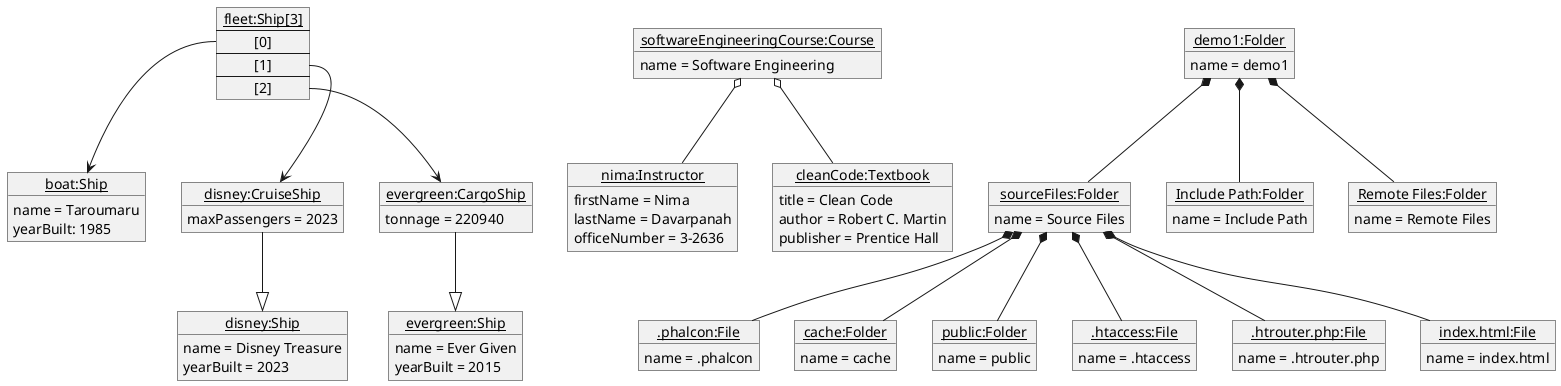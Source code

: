 @startuml
'https://plantuml.com/object-diagram

object "<u>boat:Ship</u>" as taroumaru{
name = Taroumaru
yearBuilt: 1985
}

object "<u>disney:CruiseShip</u>" as disney{
maxPassengers = 2023
}

object "<u>disney:Ship</u>" as disneyShip{
name = Disney Treasure
yearBuilt = 2023
}

object "<u>evergreen:CargoShip</u>" as evergreen{
tonnage = 220940
}

object "<u>evergreen:Ship</u>" as evergreenShip{
name = Ever Given
yearBuilt = 2015
}


map "<u>fleet:Ship[3]</u>" as fleet{
[0] *--> taroumaru
[1] *--> disney
[2] *--> evergreen
}
disney --|> disneyShip
evergreen --|> evergreenShip

object "<u>softwareEngineeringCourse:Course</u>" as softwareEngineeringCourse{
name = Software Engineering
}

object "<u>nima:Instructor</u>" as nima{
firstName = Nima
lastName = Davarpanah
officeNumber = 3-2636
}

object "<u>cleanCode:Textbook</u>" as cleanCode{
title = Clean Code
author = Robert C. Martin
publisher = Prentice Hall
}

softwareEngineeringCourse o-- nima
softwareEngineeringCourse o-- cleanCode

object "<u>demo1:Folder</u>" as demo1{
name = demo1
}
object "<u>sourceFiles:Folder</u>" as sourceFiles{
name = Source Files
}
object "<u>.phalcon:File</u>" as .phalcon{
name = .phalcon
}
object "<u>cache:Folder</u>" as cache{
name = cache
}
object "<u>public:Folder</u>" as public{
name = public
}
object "<u>.htaccess:File</u>" as .htaccess{
name = .htaccess
}
object "<u>.htrouter.php:File</u>" as htrouterphp{
name = .htrouter.php
}
object "<u>index.html:File</u>" as indexhtml{
name = index.html
}
object "<u>Include Path:Folder</u>" as includePath{
name = Include Path
}
object "<u>Remote Files:Folder</u>" as remoteFiles{
name = Remote Files
}
demo1 *-- sourceFiles
sourceFiles *-- .phalcon
sourceFiles *-- cache
sourceFiles *-- public
sourceFiles *-- .htaccess
sourceFiles *-- htrouterphp
sourceFiles *-- indexhtml
demo1 *-- includePath
demo1 *-- remoteFiles


@enduml
